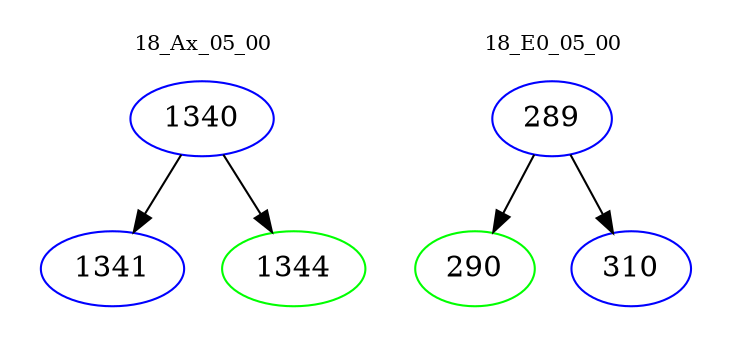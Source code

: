 digraph{
subgraph cluster_0 {
color = white
label = "18_Ax_05_00";
fontsize=10;
T0_1340 [label="1340", color="blue"]
T0_1340 -> T0_1341 [color="black"]
T0_1341 [label="1341", color="blue"]
T0_1340 -> T0_1344 [color="black"]
T0_1344 [label="1344", color="green"]
}
subgraph cluster_1 {
color = white
label = "18_E0_05_00";
fontsize=10;
T1_289 [label="289", color="blue"]
T1_289 -> T1_290 [color="black"]
T1_290 [label="290", color="green"]
T1_289 -> T1_310 [color="black"]
T1_310 [label="310", color="blue"]
}
}
